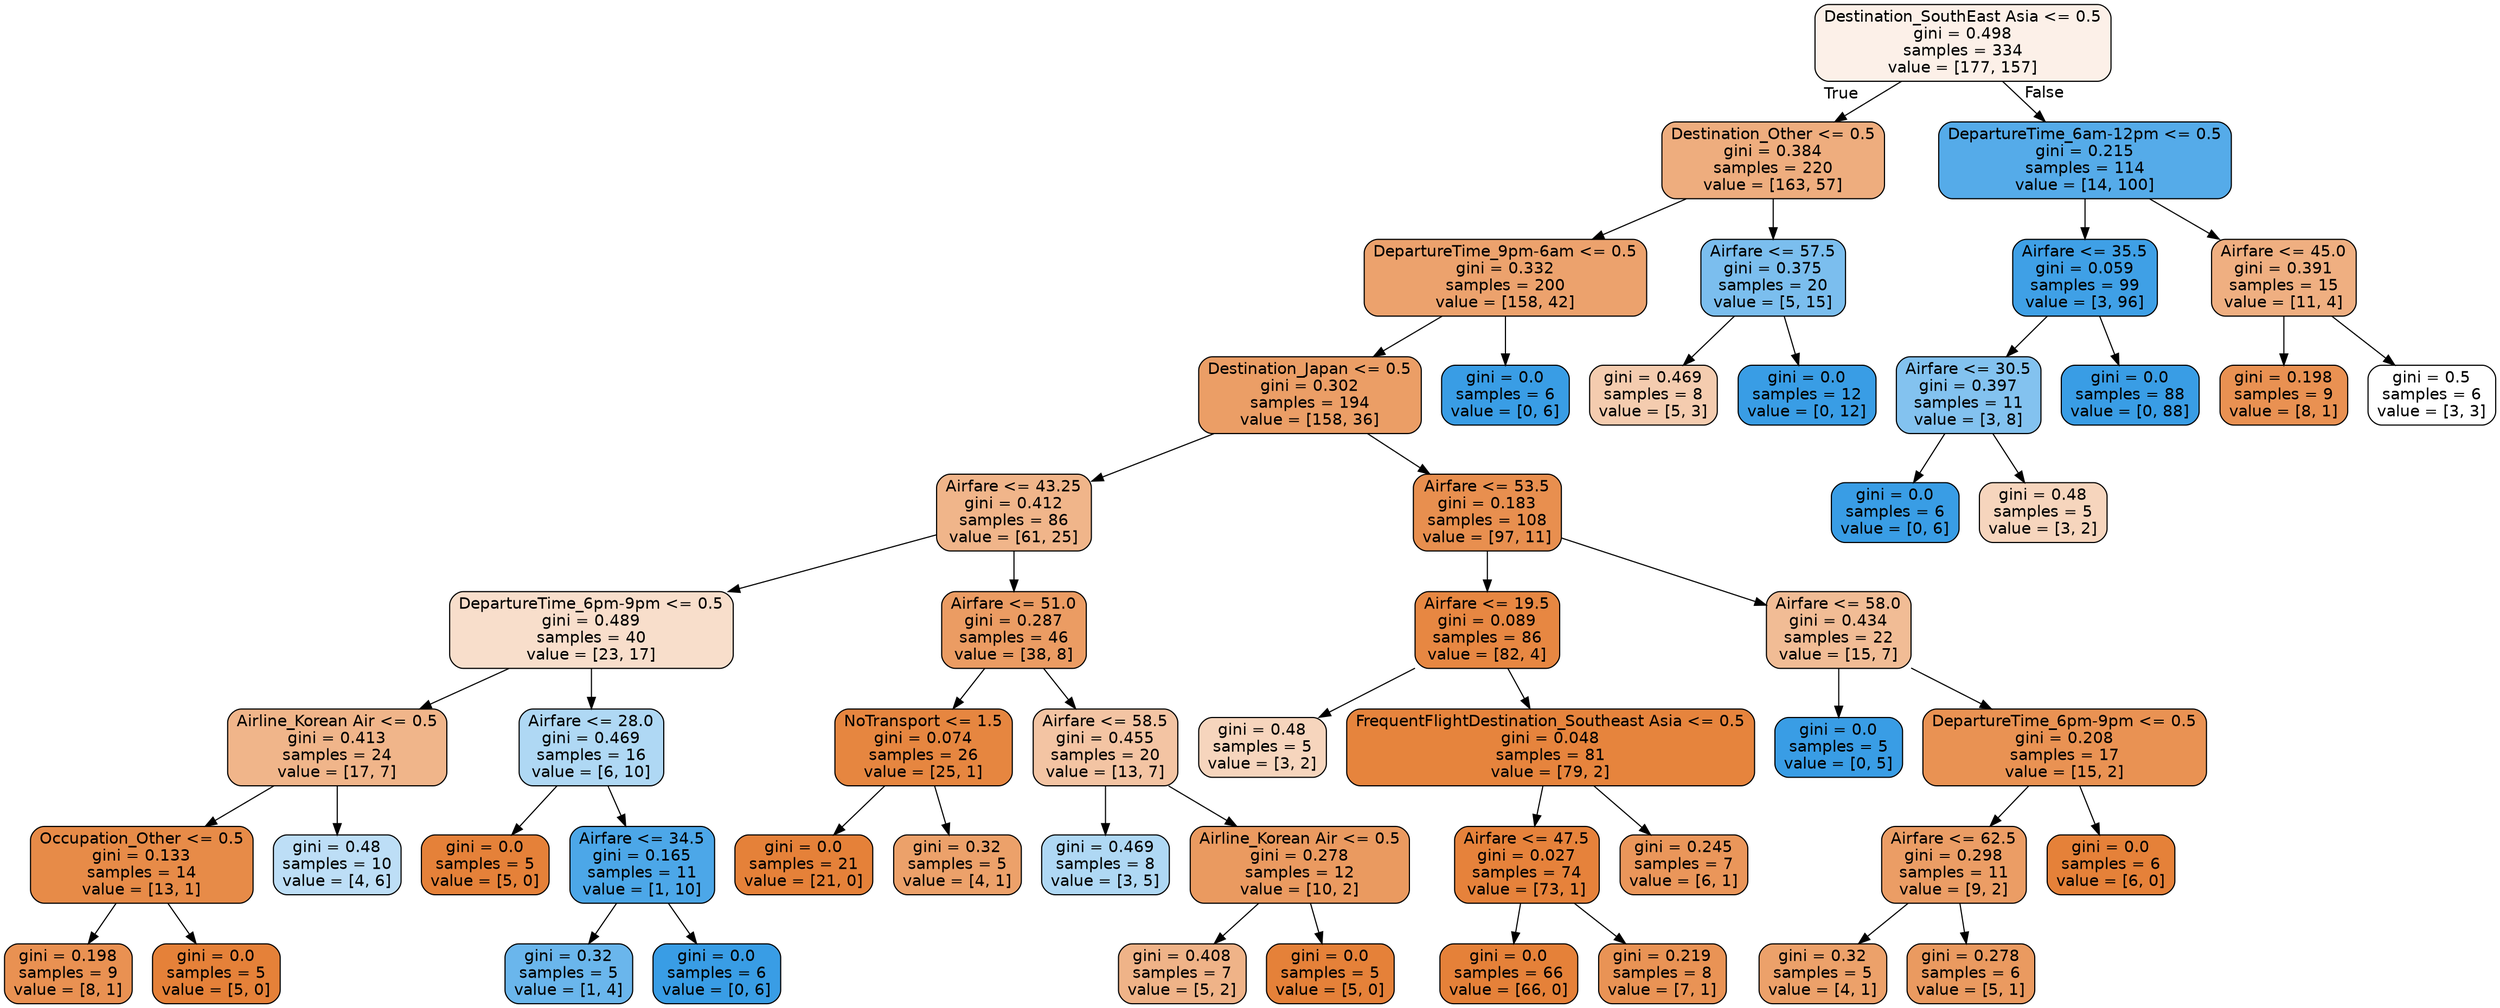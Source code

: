 digraph Tree {
node [shape=box, style="filled, rounded", color="black", fontname=helvetica] ;
edge [fontname=helvetica] ;
0 [label="Destination_SouthEast Asia <= 0.5\ngini = 0.498\nsamples = 334\nvalue = [177, 157]", fillcolor="#e581391d"] ;
1 [label="Destination_Other <= 0.5\ngini = 0.384\nsamples = 220\nvalue = [163, 57]", fillcolor="#e58139a6"] ;
0 -> 1 [labeldistance=2.5, labelangle=45, headlabel="True"] ;
2 [label="DepartureTime_9pm-6am <= 0.5\ngini = 0.332\nsamples = 200\nvalue = [158, 42]", fillcolor="#e58139bb"] ;
1 -> 2 ;
3 [label="Destination_Japan <= 0.5\ngini = 0.302\nsamples = 194\nvalue = [158, 36]", fillcolor="#e58139c5"] ;
2 -> 3 ;
4 [label="Airfare <= 43.25\ngini = 0.412\nsamples = 86\nvalue = [61, 25]", fillcolor="#e5813996"] ;
3 -> 4 ;
5 [label="DepartureTime_6pm-9pm <= 0.5\ngini = 0.489\nsamples = 40\nvalue = [23, 17]", fillcolor="#e5813943"] ;
4 -> 5 ;
6 [label="Airline_Korean Air <= 0.5\ngini = 0.413\nsamples = 24\nvalue = [17, 7]", fillcolor="#e5813996"] ;
5 -> 6 ;
7 [label="Occupation_Other <= 0.5\ngini = 0.133\nsamples = 14\nvalue = [13, 1]", fillcolor="#e58139eb"] ;
6 -> 7 ;
8 [label="gini = 0.198\nsamples = 9\nvalue = [8, 1]", fillcolor="#e58139df"] ;
7 -> 8 ;
9 [label="gini = 0.0\nsamples = 5\nvalue = [5, 0]", fillcolor="#e58139ff"] ;
7 -> 9 ;
10 [label="gini = 0.48\nsamples = 10\nvalue = [4, 6]", fillcolor="#399de555"] ;
6 -> 10 ;
11 [label="Airfare <= 28.0\ngini = 0.469\nsamples = 16\nvalue = [6, 10]", fillcolor="#399de566"] ;
5 -> 11 ;
12 [label="gini = 0.0\nsamples = 5\nvalue = [5, 0]", fillcolor="#e58139ff"] ;
11 -> 12 ;
13 [label="Airfare <= 34.5\ngini = 0.165\nsamples = 11\nvalue = [1, 10]", fillcolor="#399de5e6"] ;
11 -> 13 ;
14 [label="gini = 0.32\nsamples = 5\nvalue = [1, 4]", fillcolor="#399de5bf"] ;
13 -> 14 ;
15 [label="gini = 0.0\nsamples = 6\nvalue = [0, 6]", fillcolor="#399de5ff"] ;
13 -> 15 ;
16 [label="Airfare <= 51.0\ngini = 0.287\nsamples = 46\nvalue = [38, 8]", fillcolor="#e58139c9"] ;
4 -> 16 ;
17 [label="NoTransport <= 1.5\ngini = 0.074\nsamples = 26\nvalue = [25, 1]", fillcolor="#e58139f5"] ;
16 -> 17 ;
18 [label="gini = 0.0\nsamples = 21\nvalue = [21, 0]", fillcolor="#e58139ff"] ;
17 -> 18 ;
19 [label="gini = 0.32\nsamples = 5\nvalue = [4, 1]", fillcolor="#e58139bf"] ;
17 -> 19 ;
20 [label="Airfare <= 58.5\ngini = 0.455\nsamples = 20\nvalue = [13, 7]", fillcolor="#e5813976"] ;
16 -> 20 ;
21 [label="gini = 0.469\nsamples = 8\nvalue = [3, 5]", fillcolor="#399de566"] ;
20 -> 21 ;
22 [label="Airline_Korean Air <= 0.5\ngini = 0.278\nsamples = 12\nvalue = [10, 2]", fillcolor="#e58139cc"] ;
20 -> 22 ;
23 [label="gini = 0.408\nsamples = 7\nvalue = [5, 2]", fillcolor="#e5813999"] ;
22 -> 23 ;
24 [label="gini = 0.0\nsamples = 5\nvalue = [5, 0]", fillcolor="#e58139ff"] ;
22 -> 24 ;
25 [label="Airfare <= 53.5\ngini = 0.183\nsamples = 108\nvalue = [97, 11]", fillcolor="#e58139e2"] ;
3 -> 25 ;
26 [label="Airfare <= 19.5\ngini = 0.089\nsamples = 86\nvalue = [82, 4]", fillcolor="#e58139f3"] ;
25 -> 26 ;
27 [label="gini = 0.48\nsamples = 5\nvalue = [3, 2]", fillcolor="#e5813955"] ;
26 -> 27 ;
28 [label="FrequentFlightDestination_Southeast Asia <= 0.5\ngini = 0.048\nsamples = 81\nvalue = [79, 2]", fillcolor="#e58139f9"] ;
26 -> 28 ;
29 [label="Airfare <= 47.5\ngini = 0.027\nsamples = 74\nvalue = [73, 1]", fillcolor="#e58139fc"] ;
28 -> 29 ;
30 [label="gini = 0.0\nsamples = 66\nvalue = [66, 0]", fillcolor="#e58139ff"] ;
29 -> 30 ;
31 [label="gini = 0.219\nsamples = 8\nvalue = [7, 1]", fillcolor="#e58139db"] ;
29 -> 31 ;
32 [label="gini = 0.245\nsamples = 7\nvalue = [6, 1]", fillcolor="#e58139d4"] ;
28 -> 32 ;
33 [label="Airfare <= 58.0\ngini = 0.434\nsamples = 22\nvalue = [15, 7]", fillcolor="#e5813988"] ;
25 -> 33 ;
34 [label="gini = 0.0\nsamples = 5\nvalue = [0, 5]", fillcolor="#399de5ff"] ;
33 -> 34 ;
35 [label="DepartureTime_6pm-9pm <= 0.5\ngini = 0.208\nsamples = 17\nvalue = [15, 2]", fillcolor="#e58139dd"] ;
33 -> 35 ;
36 [label="Airfare <= 62.5\ngini = 0.298\nsamples = 11\nvalue = [9, 2]", fillcolor="#e58139c6"] ;
35 -> 36 ;
37 [label="gini = 0.32\nsamples = 5\nvalue = [4, 1]", fillcolor="#e58139bf"] ;
36 -> 37 ;
38 [label="gini = 0.278\nsamples = 6\nvalue = [5, 1]", fillcolor="#e58139cc"] ;
36 -> 38 ;
39 [label="gini = 0.0\nsamples = 6\nvalue = [6, 0]", fillcolor="#e58139ff"] ;
35 -> 39 ;
40 [label="gini = 0.0\nsamples = 6\nvalue = [0, 6]", fillcolor="#399de5ff"] ;
2 -> 40 ;
41 [label="Airfare <= 57.5\ngini = 0.375\nsamples = 20\nvalue = [5, 15]", fillcolor="#399de5aa"] ;
1 -> 41 ;
42 [label="gini = 0.469\nsamples = 8\nvalue = [5, 3]", fillcolor="#e5813966"] ;
41 -> 42 ;
43 [label="gini = 0.0\nsamples = 12\nvalue = [0, 12]", fillcolor="#399de5ff"] ;
41 -> 43 ;
44 [label="DepartureTime_6am-12pm <= 0.5\ngini = 0.215\nsamples = 114\nvalue = [14, 100]", fillcolor="#399de5db"] ;
0 -> 44 [labeldistance=2.5, labelangle=-45, headlabel="False"] ;
45 [label="Airfare <= 35.5\ngini = 0.059\nsamples = 99\nvalue = [3, 96]", fillcolor="#399de5f7"] ;
44 -> 45 ;
46 [label="Airfare <= 30.5\ngini = 0.397\nsamples = 11\nvalue = [3, 8]", fillcolor="#399de59f"] ;
45 -> 46 ;
47 [label="gini = 0.0\nsamples = 6\nvalue = [0, 6]", fillcolor="#399de5ff"] ;
46 -> 47 ;
48 [label="gini = 0.48\nsamples = 5\nvalue = [3, 2]", fillcolor="#e5813955"] ;
46 -> 48 ;
49 [label="gini = 0.0\nsamples = 88\nvalue = [0, 88]", fillcolor="#399de5ff"] ;
45 -> 49 ;
50 [label="Airfare <= 45.0\ngini = 0.391\nsamples = 15\nvalue = [11, 4]", fillcolor="#e58139a2"] ;
44 -> 50 ;
51 [label="gini = 0.198\nsamples = 9\nvalue = [8, 1]", fillcolor="#e58139df"] ;
50 -> 51 ;
52 [label="gini = 0.5\nsamples = 6\nvalue = [3, 3]", fillcolor="#e5813900"] ;
50 -> 52 ;
}